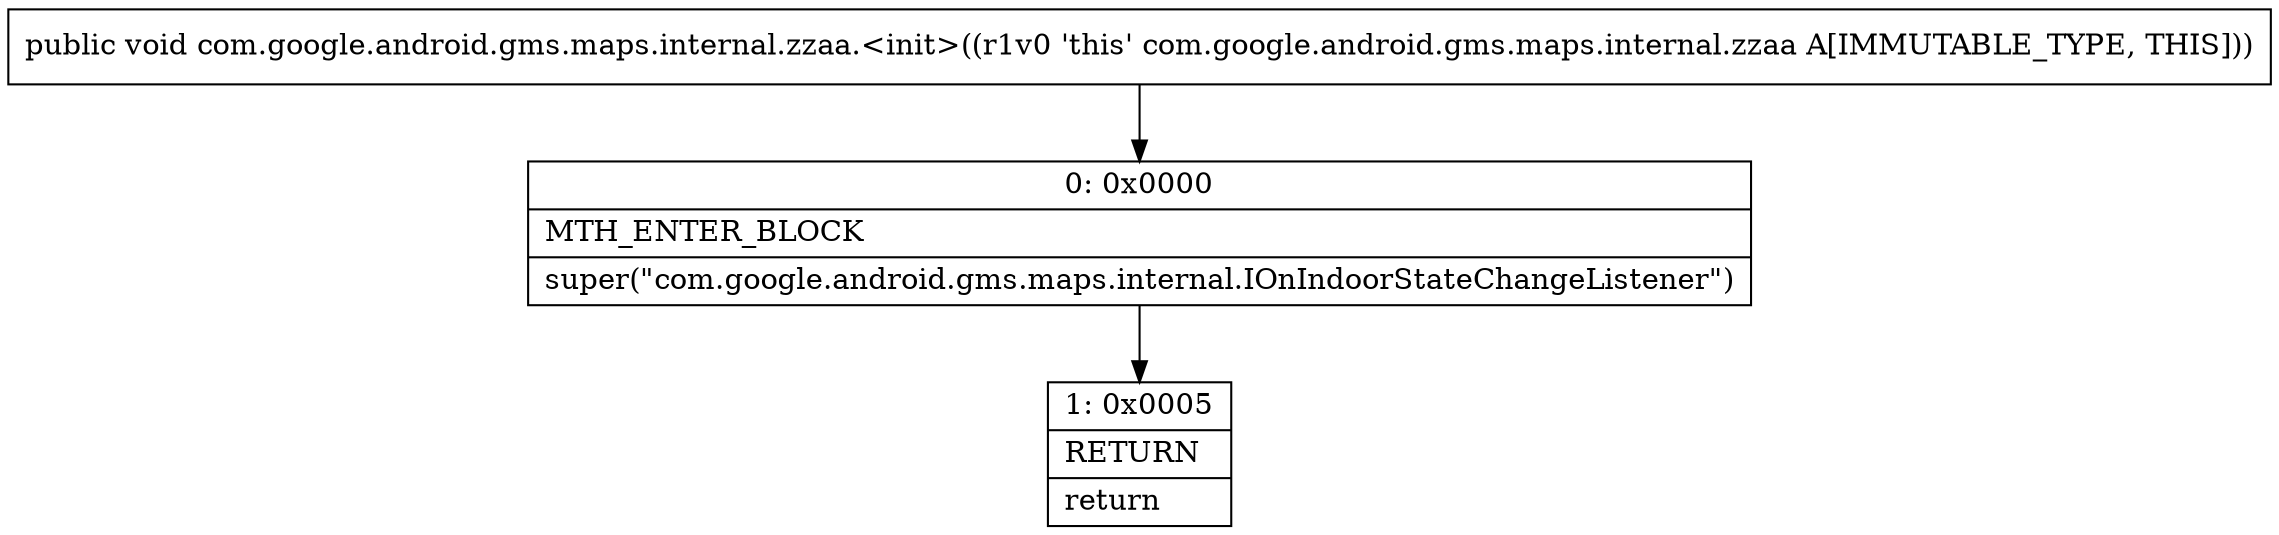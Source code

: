 digraph "CFG forcom.google.android.gms.maps.internal.zzaa.\<init\>()V" {
Node_0 [shape=record,label="{0\:\ 0x0000|MTH_ENTER_BLOCK\l|super(\"com.google.android.gms.maps.internal.IOnIndoorStateChangeListener\")\l}"];
Node_1 [shape=record,label="{1\:\ 0x0005|RETURN\l|return\l}"];
MethodNode[shape=record,label="{public void com.google.android.gms.maps.internal.zzaa.\<init\>((r1v0 'this' com.google.android.gms.maps.internal.zzaa A[IMMUTABLE_TYPE, THIS])) }"];
MethodNode -> Node_0;
Node_0 -> Node_1;
}


